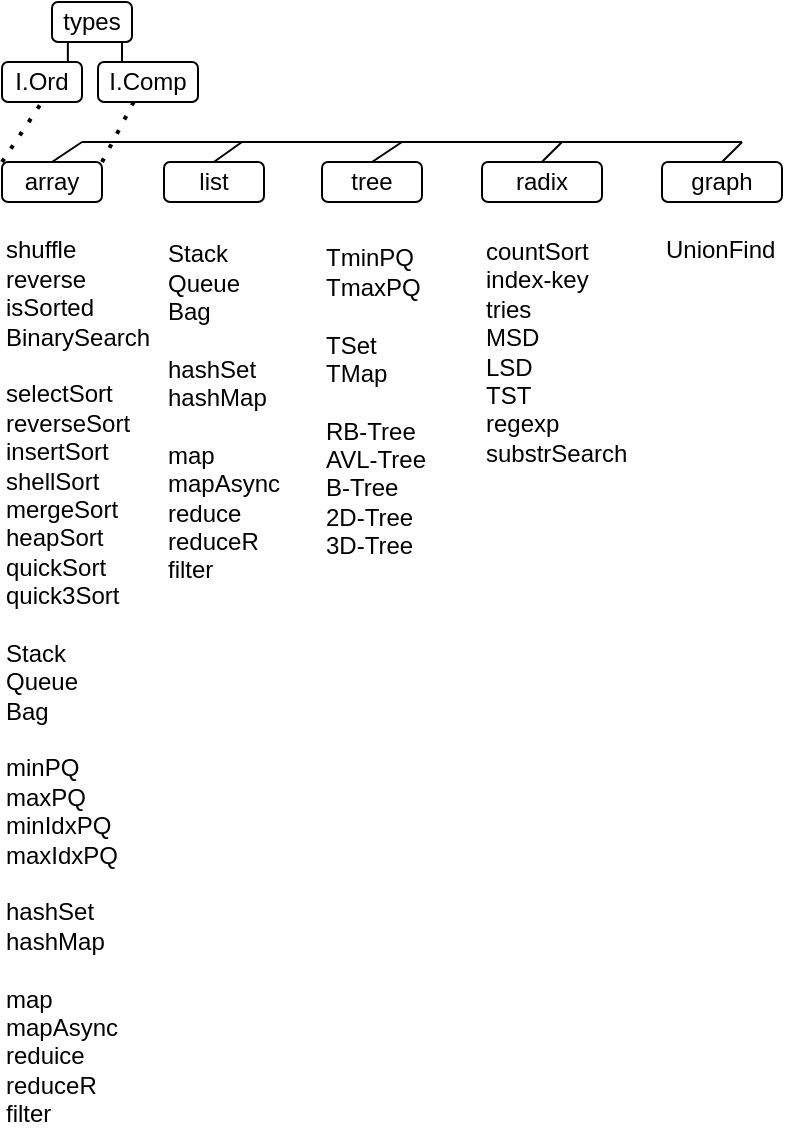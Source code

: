 <mxfile>
    <diagram id="StPKS6a9uWxOC8KM271T" name="Page-1">
        <mxGraphModel dx="935" dy="481" grid="1" gridSize="10" guides="1" tooltips="1" connect="1" arrows="1" fold="1" page="1" pageScale="1" pageWidth="827" pageHeight="1169" background="#FFFFFF" math="0" shadow="0">
            <root>
                <mxCell id="0"/>
                <mxCell id="1" parent="0"/>
                <mxCell id="JtaezXzCazCUk_wRYMuN-2" value="array" style="rounded=1;whiteSpace=wrap;html=1;" parent="1" vertex="1">
                    <mxGeometry x="160" y="200" width="50" height="20" as="geometry"/>
                </mxCell>
                <mxCell id="JtaezXzCazCUk_wRYMuN-3" value="list" style="rounded=1;whiteSpace=wrap;html=1;" parent="1" vertex="1">
                    <mxGeometry x="241" y="200" width="50" height="20" as="geometry"/>
                </mxCell>
                <mxCell id="JtaezXzCazCUk_wRYMuN-4" value="radix" style="rounded=1;whiteSpace=wrap;html=1;" parent="1" vertex="1">
                    <mxGeometry x="400" y="200" width="60" height="20" as="geometry"/>
                </mxCell>
                <mxCell id="JtaezXzCazCUk_wRYMuN-5" value="tree" style="rounded=1;whiteSpace=wrap;html=1;" parent="1" vertex="1">
                    <mxGeometry x="320" y="200" width="50" height="20" as="geometry"/>
                </mxCell>
                <mxCell id="JtaezXzCazCUk_wRYMuN-6" value="graph" style="rounded=1;whiteSpace=wrap;html=1;" parent="1" vertex="1">
                    <mxGeometry x="490" y="200" width="60" height="20" as="geometry"/>
                </mxCell>
                <mxCell id="JtaezXzCazCUk_wRYMuN-7" value="shuffle&lt;br&gt;reverse&lt;br&gt;isSorted&lt;br&gt;BinarySearch&lt;br&gt;&lt;br&gt;selectSort&lt;br&gt;reverseSort&lt;br&gt;insertSort&lt;br&gt;shellSort&lt;br&gt;mergeSort&lt;br&gt;heapSort&lt;br&gt;quickSort&lt;br&gt;quick3Sort&lt;br&gt;&lt;br&gt;Stack&lt;br&gt;Queue&lt;br&gt;Bag&lt;br&gt;&lt;br&gt;minPQ&lt;br&gt;maxPQ&lt;br&gt;minIdxPQ&lt;br&gt;maxIdxPQ&lt;br&gt;&lt;br&gt;hashSet&lt;br&gt;hashMap&lt;br&gt;&lt;br&gt;map&lt;br&gt;mapAsync&lt;br&gt;reduice&lt;br&gt;reduceR&lt;br&gt;filter" style="text;html=1;strokeColor=none;fillColor=none;align=left;verticalAlign=middle;whiteSpace=wrap;rounded=0;" parent="1" vertex="1">
                    <mxGeometry x="160" y="240" width="66" height="440" as="geometry"/>
                </mxCell>
                <mxCell id="JtaezXzCazCUk_wRYMuN-8" value="Stack&lt;br&gt;Queue&lt;br&gt;Bag&lt;br&gt;&lt;br&gt;hashSet&lt;br&gt;hashMap&lt;br&gt;&lt;br&gt;map&lt;br&gt;mapAsync&lt;br&gt;reduce&lt;br&gt;reduceR&lt;br&gt;filter" style="text;html=1;strokeColor=none;fillColor=none;align=left;verticalAlign=middle;whiteSpace=wrap;rounded=0;" parent="1" vertex="1">
                    <mxGeometry x="241" y="240" width="66" height="170" as="geometry"/>
                </mxCell>
                <mxCell id="JtaezXzCazCUk_wRYMuN-9" value="countSort&lt;br&gt;index-key&lt;br&gt;tries&lt;br&gt;MSD&lt;br&gt;LSD&lt;br&gt;TST&lt;br&gt;regexp&lt;br&gt;substrSearch" style="text;html=1;strokeColor=none;fillColor=none;align=left;verticalAlign=middle;whiteSpace=wrap;rounded=0;" parent="1" vertex="1">
                    <mxGeometry x="400" y="240" width="60" height="110" as="geometry"/>
                </mxCell>
                <mxCell id="JtaezXzCazCUk_wRYMuN-10" value="TminPQ&lt;br&gt;TmaxPQ&lt;br&gt;&lt;br&gt;TSet&lt;br&gt;TMap&lt;br&gt;&lt;br&gt;RB-Tree&lt;br&gt;AVL-Tree&lt;br&gt;B-Tree&lt;br&gt;2D-Tree&lt;br&gt;3D-Tree" style="text;html=1;strokeColor=none;fillColor=none;align=left;verticalAlign=middle;whiteSpace=wrap;rounded=0;" parent="1" vertex="1">
                    <mxGeometry x="320" y="240" width="70" height="160" as="geometry"/>
                </mxCell>
                <mxCell id="LgN3h-jakfvl1zkJ5HBP-2" value="types" style="rounded=1;whiteSpace=wrap;html=1;" parent="1" vertex="1">
                    <mxGeometry x="185" y="120" width="40" height="20" as="geometry"/>
                </mxCell>
                <mxCell id="LgN3h-jakfvl1zkJ5HBP-3" value="" style="endArrow=none;html=1;rounded=0;exitX=0.5;exitY=0;exitDx=0;exitDy=0;" parent="1" source="JtaezXzCazCUk_wRYMuN-5" edge="1">
                    <mxGeometry width="50" height="50" relative="1" as="geometry">
                        <mxPoint x="350" y="350" as="sourcePoint"/>
                        <mxPoint x="360" y="190" as="targetPoint"/>
                    </mxGeometry>
                </mxCell>
                <mxCell id="LgN3h-jakfvl1zkJ5HBP-4" value="" style="endArrow=none;html=1;rounded=0;" parent="1" edge="1">
                    <mxGeometry width="50" height="50" relative="1" as="geometry">
                        <mxPoint x="200" y="190" as="sourcePoint"/>
                        <mxPoint x="530" y="190" as="targetPoint"/>
                    </mxGeometry>
                </mxCell>
                <mxCell id="LgN3h-jakfvl1zkJ5HBP-5" value="" style="endArrow=none;html=1;rounded=0;exitX=0.5;exitY=0;exitDx=0;exitDy=0;" parent="1" source="JtaezXzCazCUk_wRYMuN-2" edge="1">
                    <mxGeometry width="50" height="50" relative="1" as="geometry">
                        <mxPoint x="350" y="350" as="sourcePoint"/>
                        <mxPoint x="200" y="190" as="targetPoint"/>
                    </mxGeometry>
                </mxCell>
                <mxCell id="LgN3h-jakfvl1zkJ5HBP-6" value="" style="endArrow=none;html=1;rounded=0;exitX=0.5;exitY=0;exitDx=0;exitDy=0;" parent="1" edge="1">
                    <mxGeometry width="50" height="50" relative="1" as="geometry">
                        <mxPoint x="265.93" y="200" as="sourcePoint"/>
                        <mxPoint x="280" y="190" as="targetPoint"/>
                    </mxGeometry>
                </mxCell>
                <mxCell id="LgN3h-jakfvl1zkJ5HBP-7" value="" style="endArrow=none;html=1;rounded=0;exitX=0.5;exitY=0;exitDx=0;exitDy=0;" parent="1" edge="1">
                    <mxGeometry width="50" height="50" relative="1" as="geometry">
                        <mxPoint x="429.93" y="200" as="sourcePoint"/>
                        <mxPoint x="440" y="190" as="targetPoint"/>
                    </mxGeometry>
                </mxCell>
                <mxCell id="LgN3h-jakfvl1zkJ5HBP-10" value="UnionFind" style="text;whiteSpace=wrap;html=1;" parent="1" vertex="1">
                    <mxGeometry x="490" y="230" width="60" height="120" as="geometry"/>
                </mxCell>
                <mxCell id="Pd7Ac_bHZHMDIVxUI8hd-1" value="I.Ord" style="rounded=1;whiteSpace=wrap;html=1;" parent="1" vertex="1">
                    <mxGeometry x="160" y="150" width="40" height="20" as="geometry"/>
                </mxCell>
                <mxCell id="Pd7Ac_bHZHMDIVxUI8hd-2" value="I.Comp" style="rounded=1;whiteSpace=wrap;html=1;" parent="1" vertex="1">
                    <mxGeometry x="208" y="150" width="50" height="20" as="geometry"/>
                </mxCell>
                <mxCell id="Pd7Ac_bHZHMDIVxUI8hd-3" value="" style="endArrow=none;dashed=1;html=1;dashPattern=1 3;strokeWidth=2;rounded=0;entryX=0.5;entryY=1;entryDx=0;entryDy=0;exitX=0;exitY=0;exitDx=0;exitDy=0;" parent="1" source="JtaezXzCazCUk_wRYMuN-2" target="Pd7Ac_bHZHMDIVxUI8hd-1" edge="1">
                    <mxGeometry width="50" height="50" relative="1" as="geometry">
                        <mxPoint x="350" y="210" as="sourcePoint"/>
                        <mxPoint x="400" y="160" as="targetPoint"/>
                    </mxGeometry>
                </mxCell>
                <mxCell id="Pd7Ac_bHZHMDIVxUI8hd-4" value="" style="endArrow=none;dashed=1;html=1;dashPattern=1 3;strokeWidth=2;rounded=0;exitX=1;exitY=0;exitDx=0;exitDy=0;entryX=0.359;entryY=0.99;entryDx=0;entryDy=0;entryPerimeter=0;" parent="1" source="JtaezXzCazCUk_wRYMuN-2" target="Pd7Ac_bHZHMDIVxUI8hd-2" edge="1">
                    <mxGeometry width="50" height="50" relative="1" as="geometry">
                        <mxPoint x="195" y="210" as="sourcePoint"/>
                        <mxPoint x="190" y="180" as="targetPoint"/>
                    </mxGeometry>
                </mxCell>
                <mxCell id="Pd7Ac_bHZHMDIVxUI8hd-6" value="" style="endArrow=none;html=1;rounded=0;exitX=0.5;exitY=0;exitDx=0;exitDy=0;" parent="1" edge="1">
                    <mxGeometry width="50" height="50" relative="1" as="geometry">
                        <mxPoint x="192.93" y="150" as="sourcePoint"/>
                        <mxPoint x="192.93" y="140" as="targetPoint"/>
                    </mxGeometry>
                </mxCell>
                <mxCell id="Pd7Ac_bHZHMDIVxUI8hd-7" value="" style="endArrow=none;html=1;rounded=0;exitX=0.5;exitY=0;exitDx=0;exitDy=0;" parent="1" edge="1">
                    <mxGeometry width="50" height="50" relative="1" as="geometry">
                        <mxPoint x="220.0" y="150" as="sourcePoint"/>
                        <mxPoint x="220.0" y="140" as="targetPoint"/>
                    </mxGeometry>
                </mxCell>
                <mxCell id="Pd7Ac_bHZHMDIVxUI8hd-9" value="" style="endArrow=none;html=1;rounded=0;exitX=0.5;exitY=0;exitDx=0;exitDy=0;" parent="1" edge="1">
                    <mxGeometry width="50" height="50" relative="1" as="geometry">
                        <mxPoint x="520" y="200" as="sourcePoint"/>
                        <mxPoint x="530.07" y="190" as="targetPoint"/>
                    </mxGeometry>
                </mxCell>
            </root>
        </mxGraphModel>
    </diagram>
</mxfile>